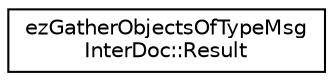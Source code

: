 digraph "Graphical Class Hierarchy"
{
 // LATEX_PDF_SIZE
  edge [fontname="Helvetica",fontsize="10",labelfontname="Helvetica",labelfontsize="10"];
  node [fontname="Helvetica",fontsize="10",shape=record];
  rankdir="LR";
  Node0 [label="ezGatherObjectsOfTypeMsg\lInterDoc::Result",height=0.2,width=0.4,color="black", fillcolor="white", style="filled",URL="$d8/d1b/structez_gather_objects_of_type_msg_inter_doc_1_1_result.htm",tooltip=" "];
}
